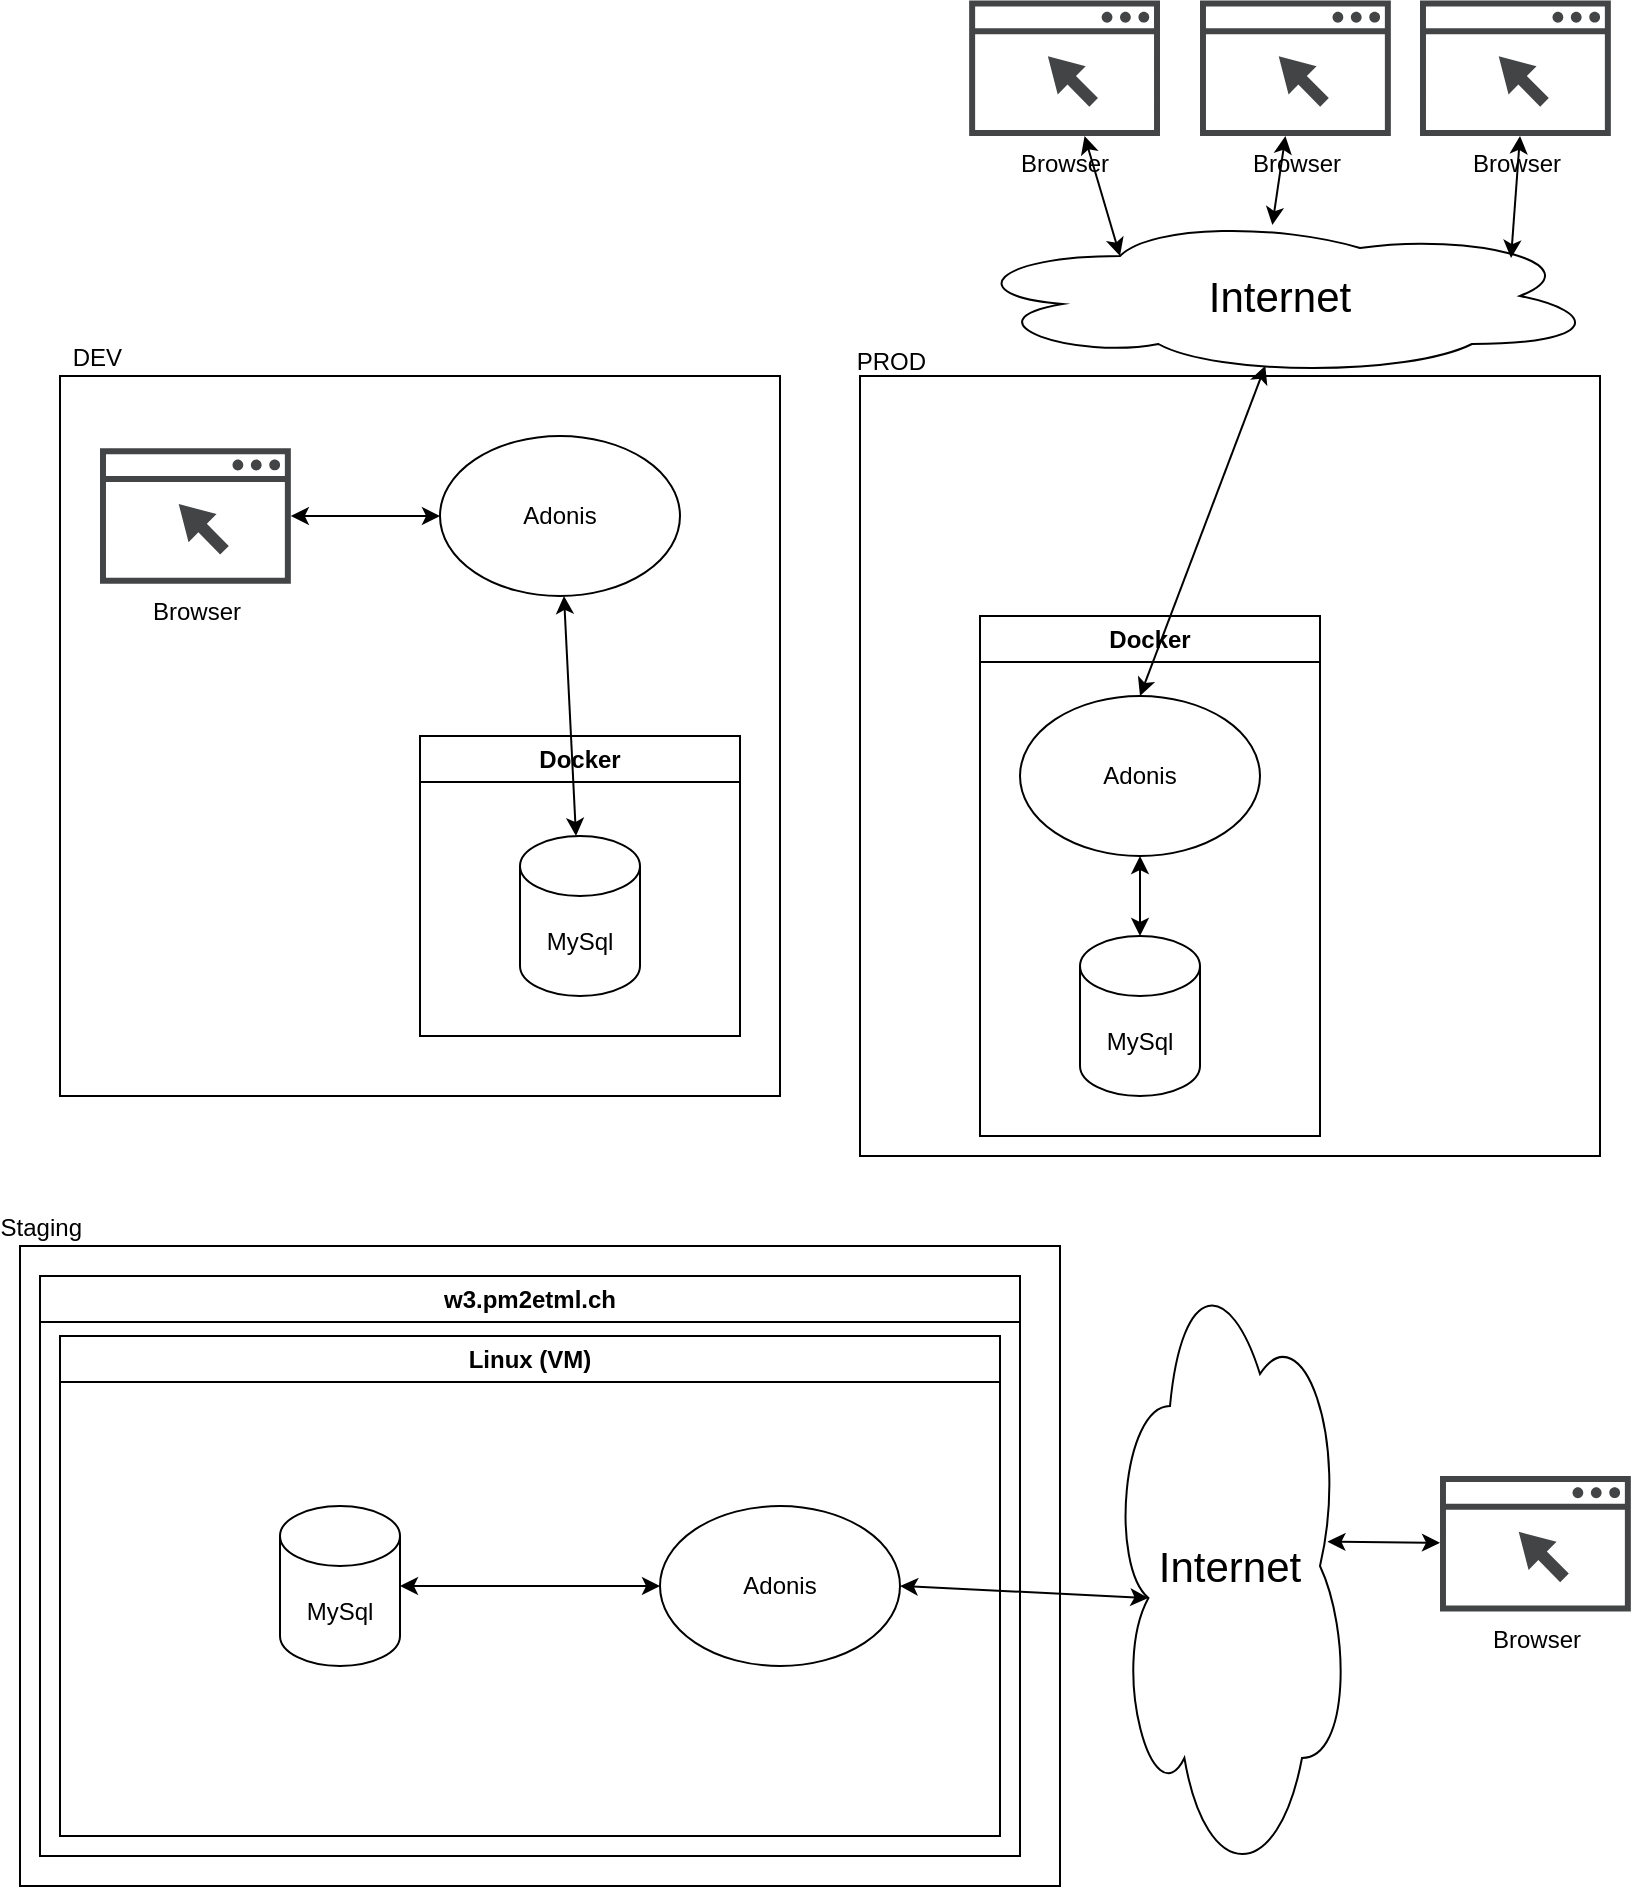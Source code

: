 <mxfile version="26.2.4">
  <diagram name="Page-1" id="5RL1hl81KmOMge7Opd2T">
    <mxGraphModel dx="2197" dy="1166" grid="1" gridSize="10" guides="1" tooltips="1" connect="1" arrows="1" fold="1" page="1" pageScale="1" pageWidth="850" pageHeight="1100" math="0" shadow="0">
      <root>
        <mxCell id="0" />
        <mxCell id="1" parent="0" />
        <mxCell id="_hWqxHcxUIVWmusBWjPr-1" value="Staging" style="rounded=0;whiteSpace=wrap;html=1;labelPosition=left;verticalLabelPosition=top;align=right;verticalAlign=bottom;spacingRight=-33;" vertex="1" parent="1">
          <mxGeometry x="30" y="635" width="520" height="320" as="geometry" />
        </mxCell>
        <mxCell id="_hWqxHcxUIVWmusBWjPr-2" value="DEV" style="rounded=0;whiteSpace=wrap;html=1;labelPosition=left;verticalLabelPosition=top;align=right;verticalAlign=bottom;spacingRight=-33;" vertex="1" parent="1">
          <mxGeometry x="50" y="200" width="360" height="360" as="geometry" />
        </mxCell>
        <mxCell id="_hWqxHcxUIVWmusBWjPr-3" value="PROD" style="rounded=0;whiteSpace=wrap;html=1;labelPosition=left;verticalLabelPosition=top;align=right;verticalAlign=bottom;spacing=0;spacingLeft=0;spacingRight=-33;" vertex="1" parent="1">
          <mxGeometry x="450" y="200" width="370" height="390" as="geometry" />
        </mxCell>
        <mxCell id="_hWqxHcxUIVWmusBWjPr-4" value="Docker" style="swimlane;whiteSpace=wrap;html=1;" vertex="1" parent="1">
          <mxGeometry x="230" y="380" width="160" height="150" as="geometry" />
        </mxCell>
        <mxCell id="_hWqxHcxUIVWmusBWjPr-5" value="&lt;div&gt;MySql&lt;/div&gt;" style="shape=cylinder3;whiteSpace=wrap;html=1;boundedLbl=1;backgroundOutline=1;size=15;" vertex="1" parent="_hWqxHcxUIVWmusBWjPr-4">
          <mxGeometry x="50" y="50" width="60" height="80" as="geometry" />
        </mxCell>
        <mxCell id="_hWqxHcxUIVWmusBWjPr-9" value="Browser" style="sketch=0;pointerEvents=1;shadow=0;dashed=0;html=1;strokeColor=none;fillColor=#434445;aspect=fixed;labelPosition=center;verticalLabelPosition=bottom;verticalAlign=top;align=center;outlineConnect=0;shape=mxgraph.vvd.web_browser;" vertex="1" parent="1">
          <mxGeometry x="70" y="236.13" width="95.42" height="67.75" as="geometry" />
        </mxCell>
        <mxCell id="_hWqxHcxUIVWmusBWjPr-10" value="Adonis" style="ellipse;whiteSpace=wrap;html=1;" vertex="1" parent="1">
          <mxGeometry x="240" y="230" width="120" height="80" as="geometry" />
        </mxCell>
        <mxCell id="_hWqxHcxUIVWmusBWjPr-11" value="" style="endArrow=classic;startArrow=classic;html=1;rounded=0;" edge="1" parent="1" source="_hWqxHcxUIVWmusBWjPr-10" target="_hWqxHcxUIVWmusBWjPr-5">
          <mxGeometry width="50" height="50" relative="1" as="geometry">
            <mxPoint x="130" y="430" as="sourcePoint" />
            <mxPoint x="180" y="380" as="targetPoint" />
          </mxGeometry>
        </mxCell>
        <mxCell id="_hWqxHcxUIVWmusBWjPr-13" value="" style="endArrow=classic;startArrow=classic;html=1;rounded=0;entryX=0;entryY=0.5;entryDx=0;entryDy=0;" edge="1" parent="1" source="_hWqxHcxUIVWmusBWjPr-9" target="_hWqxHcxUIVWmusBWjPr-10">
          <mxGeometry width="50" height="50" relative="1" as="geometry">
            <mxPoint x="80" y="310" as="sourcePoint" />
            <mxPoint x="130" y="260" as="targetPoint" />
          </mxGeometry>
        </mxCell>
        <mxCell id="_hWqxHcxUIVWmusBWjPr-14" value="Docker" style="swimlane;whiteSpace=wrap;html=1;" vertex="1" parent="1">
          <mxGeometry x="510" y="320" width="170" height="260" as="geometry" />
        </mxCell>
        <mxCell id="_hWqxHcxUIVWmusBWjPr-15" value="MySql" style="shape=cylinder3;whiteSpace=wrap;html=1;boundedLbl=1;backgroundOutline=1;size=15;" vertex="1" parent="_hWqxHcxUIVWmusBWjPr-14">
          <mxGeometry x="50" y="160" width="60" height="80" as="geometry" />
        </mxCell>
        <mxCell id="_hWqxHcxUIVWmusBWjPr-16" value="Adonis" style="ellipse;whiteSpace=wrap;html=1;" vertex="1" parent="_hWqxHcxUIVWmusBWjPr-14">
          <mxGeometry x="20" y="40" width="120" height="80" as="geometry" />
        </mxCell>
        <mxCell id="_hWqxHcxUIVWmusBWjPr-17" value="" style="endArrow=classic;startArrow=classic;html=1;rounded=0;entryX=0.5;entryY=1;entryDx=0;entryDy=0;exitX=0.5;exitY=0;exitDx=0;exitDy=0;exitPerimeter=0;" edge="1" parent="_hWqxHcxUIVWmusBWjPr-14" source="_hWqxHcxUIVWmusBWjPr-15" target="_hWqxHcxUIVWmusBWjPr-16">
          <mxGeometry width="50" height="50" relative="1" as="geometry">
            <mxPoint x="50" y="190" as="sourcePoint" />
            <mxPoint x="100" y="140" as="targetPoint" />
          </mxGeometry>
        </mxCell>
        <mxCell id="_hWqxHcxUIVWmusBWjPr-18" value="Browser" style="sketch=0;pointerEvents=1;shadow=0;dashed=0;html=1;strokeColor=none;fillColor=#434445;aspect=fixed;labelPosition=center;verticalLabelPosition=bottom;verticalAlign=top;align=center;outlineConnect=0;shape=mxgraph.vvd.web_browser;" vertex="1" parent="1">
          <mxGeometry x="504.58" y="12.25" width="95.42" height="67.75" as="geometry" />
        </mxCell>
        <mxCell id="_hWqxHcxUIVWmusBWjPr-19" value="Browser" style="sketch=0;pointerEvents=1;shadow=0;dashed=0;html=1;strokeColor=none;fillColor=#434445;aspect=fixed;labelPosition=center;verticalLabelPosition=bottom;verticalAlign=top;align=center;outlineConnect=0;shape=mxgraph.vvd.web_browser;" vertex="1" parent="1">
          <mxGeometry x="620" y="12.25" width="95.42" height="67.75" as="geometry" />
        </mxCell>
        <mxCell id="_hWqxHcxUIVWmusBWjPr-25" value="Browser" style="sketch=0;pointerEvents=1;shadow=0;dashed=0;html=1;strokeColor=none;fillColor=#434445;aspect=fixed;labelPosition=center;verticalLabelPosition=bottom;verticalAlign=top;align=center;outlineConnect=0;shape=mxgraph.vvd.web_browser;" vertex="1" parent="1">
          <mxGeometry x="730" y="12.25" width="95.42" height="67.75" as="geometry" />
        </mxCell>
        <mxCell id="_hWqxHcxUIVWmusBWjPr-30" value="Internet" style="ellipse;shape=cloud;whiteSpace=wrap;html=1;fontSize=21;" vertex="1" parent="1">
          <mxGeometry x="500" y="120" width="320" height="80" as="geometry" />
        </mxCell>
        <mxCell id="_hWqxHcxUIVWmusBWjPr-31" value="" style="endArrow=classic;startArrow=classic;html=1;rounded=0;exitX=0.25;exitY=0.25;exitDx=0;exitDy=0;exitPerimeter=0;" edge="1" parent="1" source="_hWqxHcxUIVWmusBWjPr-30" target="_hWqxHcxUIVWmusBWjPr-18">
          <mxGeometry width="50" height="50" relative="1" as="geometry">
            <mxPoint x="370" y="80" as="sourcePoint" />
            <mxPoint x="420" y="30" as="targetPoint" />
          </mxGeometry>
        </mxCell>
        <mxCell id="_hWqxHcxUIVWmusBWjPr-32" value="" style="endArrow=classic;startArrow=classic;html=1;rounded=0;exitX=0.488;exitY=0.056;exitDx=0;exitDy=0;exitPerimeter=0;" edge="1" parent="1" source="_hWqxHcxUIVWmusBWjPr-30" target="_hWqxHcxUIVWmusBWjPr-19">
          <mxGeometry width="50" height="50" relative="1" as="geometry">
            <mxPoint x="260" y="130" as="sourcePoint" />
            <mxPoint x="310" y="80" as="targetPoint" />
          </mxGeometry>
        </mxCell>
        <mxCell id="_hWqxHcxUIVWmusBWjPr-33" value="" style="endArrow=classic;startArrow=classic;html=1;rounded=0;entryX=0.524;entryY=1;entryDx=0;entryDy=0;entryPerimeter=0;exitX=0.861;exitY=0.263;exitDx=0;exitDy=0;exitPerimeter=0;" edge="1" parent="1" source="_hWqxHcxUIVWmusBWjPr-30" target="_hWqxHcxUIVWmusBWjPr-25">
          <mxGeometry width="50" height="50" relative="1" as="geometry">
            <mxPoint x="770" y="230" as="sourcePoint" />
            <mxPoint x="820" y="180" as="targetPoint" />
          </mxGeometry>
        </mxCell>
        <mxCell id="_hWqxHcxUIVWmusBWjPr-34" value="" style="endArrow=classic;startArrow=classic;html=1;rounded=0;entryX=0.477;entryY=0.936;entryDx=0;entryDy=0;entryPerimeter=0;exitX=0.5;exitY=0;exitDx=0;exitDy=0;" edge="1" parent="1" source="_hWqxHcxUIVWmusBWjPr-16" target="_hWqxHcxUIVWmusBWjPr-30">
          <mxGeometry width="50" height="50" relative="1" as="geometry">
            <mxPoint x="610" y="310" as="sourcePoint" />
            <mxPoint x="660" y="260" as="targetPoint" />
          </mxGeometry>
        </mxCell>
        <mxCell id="_hWqxHcxUIVWmusBWjPr-35" value="w3.pm2etml.ch" style="swimlane;whiteSpace=wrap;html=1;" vertex="1" parent="1">
          <mxGeometry x="40" y="650" width="490" height="290" as="geometry" />
        </mxCell>
        <mxCell id="_hWqxHcxUIVWmusBWjPr-36" value="Linux (VM)" style="swimlane;whiteSpace=wrap;html=1;" vertex="1" parent="_hWqxHcxUIVWmusBWjPr-35">
          <mxGeometry x="10" y="30" width="470" height="250" as="geometry" />
        </mxCell>
        <mxCell id="_hWqxHcxUIVWmusBWjPr-37" value="MySql" style="shape=cylinder3;whiteSpace=wrap;html=1;boundedLbl=1;backgroundOutline=1;size=15;" vertex="1" parent="_hWqxHcxUIVWmusBWjPr-36">
          <mxGeometry x="110" y="85" width="60" height="80" as="geometry" />
        </mxCell>
        <mxCell id="_hWqxHcxUIVWmusBWjPr-38" value="Adonis" style="ellipse;whiteSpace=wrap;html=1;" vertex="1" parent="_hWqxHcxUIVWmusBWjPr-36">
          <mxGeometry x="300" y="85" width="120" height="80" as="geometry" />
        </mxCell>
        <mxCell id="_hWqxHcxUIVWmusBWjPr-39" value="" style="endArrow=classic;startArrow=classic;html=1;rounded=0;entryX=1;entryY=0.5;entryDx=0;entryDy=0;entryPerimeter=0;exitX=0;exitY=0.5;exitDx=0;exitDy=0;" edge="1" parent="_hWqxHcxUIVWmusBWjPr-36" source="_hWqxHcxUIVWmusBWjPr-38" target="_hWqxHcxUIVWmusBWjPr-37">
          <mxGeometry width="50" height="50" relative="1" as="geometry">
            <mxPoint x="230" y="220" as="sourcePoint" />
            <mxPoint x="280" y="170" as="targetPoint" />
          </mxGeometry>
        </mxCell>
        <mxCell id="_hWqxHcxUIVWmusBWjPr-40" value="Browser" style="sketch=0;pointerEvents=1;shadow=0;dashed=0;html=1;strokeColor=none;fillColor=#434445;aspect=fixed;labelPosition=center;verticalLabelPosition=bottom;verticalAlign=top;align=center;outlineConnect=0;shape=mxgraph.vvd.web_browser;" vertex="1" parent="1">
          <mxGeometry x="740" y="750" width="95.42" height="67.75" as="geometry" />
        </mxCell>
        <mxCell id="_hWqxHcxUIVWmusBWjPr-41" value="Internet" style="ellipse;shape=cloud;whiteSpace=wrap;html=1;fontSize=21;" vertex="1" parent="1">
          <mxGeometry x="575" y="635" width="120" height="320" as="geometry" />
        </mxCell>
        <mxCell id="_hWqxHcxUIVWmusBWjPr-42" value="" style="endArrow=classic;startArrow=classic;html=1;rounded=0;exitX=0.906;exitY=0.462;exitDx=0;exitDy=0;exitPerimeter=0;" edge="1" parent="1" source="_hWqxHcxUIVWmusBWjPr-41" target="_hWqxHcxUIVWmusBWjPr-40">
          <mxGeometry width="50" height="50" relative="1" as="geometry">
            <mxPoint x="620" y="840" as="sourcePoint" />
            <mxPoint x="670" y="790" as="targetPoint" />
          </mxGeometry>
        </mxCell>
        <mxCell id="_hWqxHcxUIVWmusBWjPr-43" value="" style="endArrow=classic;startArrow=classic;html=1;rounded=0;entryX=0.16;entryY=0.55;entryDx=0;entryDy=0;entryPerimeter=0;exitX=1;exitY=0.5;exitDx=0;exitDy=0;" edge="1" parent="1" source="_hWqxHcxUIVWmusBWjPr-38" target="_hWqxHcxUIVWmusBWjPr-41">
          <mxGeometry width="50" height="50" relative="1" as="geometry">
            <mxPoint x="460" y="900" as="sourcePoint" />
            <mxPoint x="510" y="850" as="targetPoint" />
          </mxGeometry>
        </mxCell>
      </root>
    </mxGraphModel>
  </diagram>
</mxfile>
